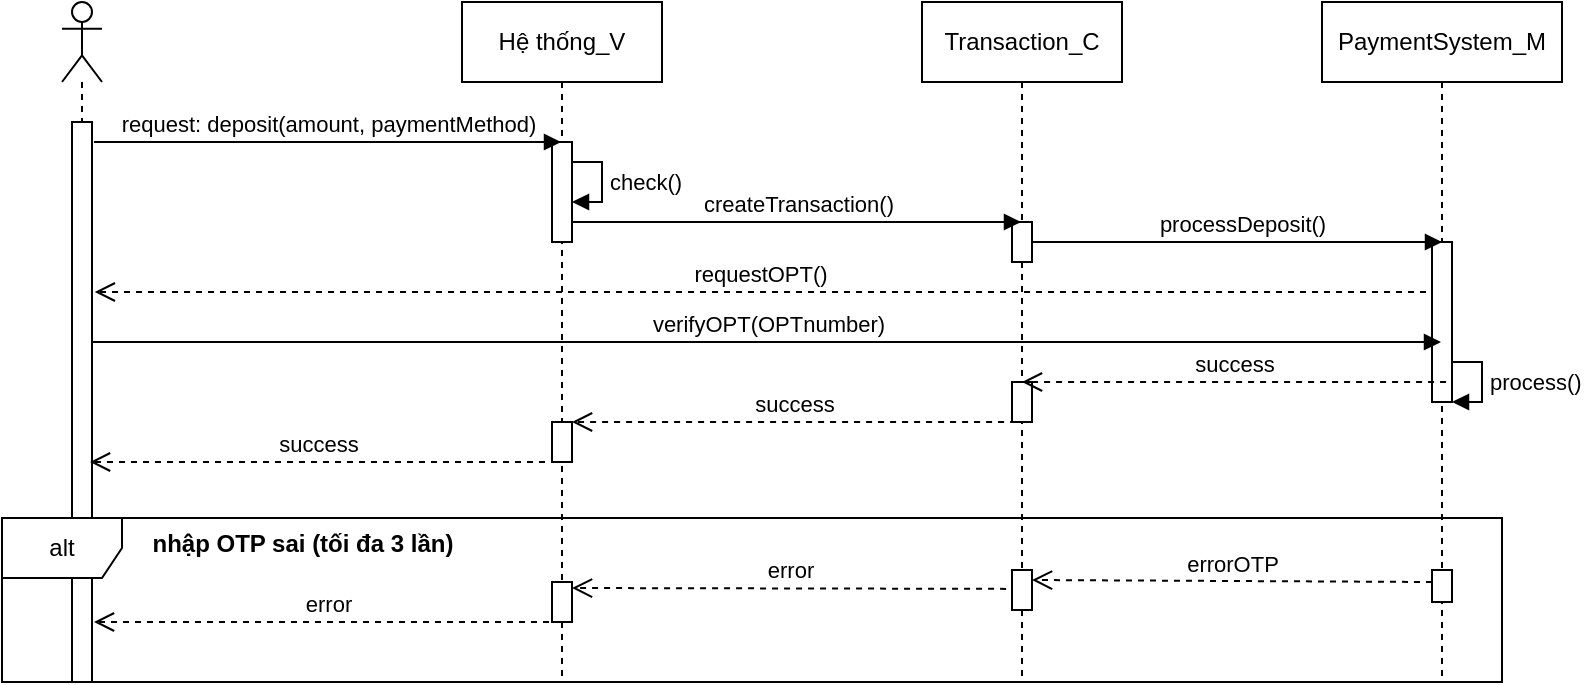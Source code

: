 <mxfile version="26.2.13" pages="2">
  <diagram name="nạp tiền" id="2YBvvXClWsGukQMizWep">
    <mxGraphModel dx="1336" dy="639" grid="1" gridSize="10" guides="1" tooltips="1" connect="1" arrows="1" fold="1" page="1" pageScale="1" pageWidth="850" pageHeight="1100" math="0" shadow="0">
      <root>
        <mxCell id="0" />
        <mxCell id="1" parent="0" />
        <mxCell id="vFDk0GC0d17mMyUoq0IO-3" value="Hệ thống_V" style="shape=umlLifeline;perimeter=lifelinePerimeter;whiteSpace=wrap;html=1;container=1;dropTarget=0;collapsible=0;recursiveResize=0;outlineConnect=0;portConstraint=eastwest;newEdgeStyle={&quot;curved&quot;:0,&quot;rounded&quot;:0};" parent="1" vertex="1">
          <mxGeometry x="290" y="80" width="100" height="340" as="geometry" />
        </mxCell>
        <mxCell id="vFDk0GC0d17mMyUoq0IO-10" value="" style="html=1;points=[[0,0,0,0,5],[0,1,0,0,-5],[1,0,0,0,5],[1,1,0,0,-5]];perimeter=orthogonalPerimeter;outlineConnect=0;targetShapes=umlLifeline;portConstraint=eastwest;newEdgeStyle={&quot;curved&quot;:0,&quot;rounded&quot;:0};" parent="vFDk0GC0d17mMyUoq0IO-3" vertex="1">
          <mxGeometry x="45" y="70" width="10" height="50" as="geometry" />
        </mxCell>
        <mxCell id="GY7iQceXOe3kTuHFjohI-14" value="" style="html=1;points=[[0,0,0,0,5],[0,1,0,0,-5],[1,0,0,0,5],[1,1,0,0,-5]];perimeter=orthogonalPerimeter;outlineConnect=0;targetShapes=umlLifeline;portConstraint=eastwest;newEdgeStyle={&quot;curved&quot;:0,&quot;rounded&quot;:0};" vertex="1" parent="vFDk0GC0d17mMyUoq0IO-3">
          <mxGeometry x="45" y="210" width="10" height="20" as="geometry" />
        </mxCell>
        <mxCell id="vFDk0GC0d17mMyUoq0IO-4" value="Transaction_C" style="shape=umlLifeline;perimeter=lifelinePerimeter;whiteSpace=wrap;html=1;container=1;dropTarget=0;collapsible=0;recursiveResize=0;outlineConnect=0;portConstraint=eastwest;newEdgeStyle={&quot;curved&quot;:0,&quot;rounded&quot;:0};" parent="1" vertex="1">
          <mxGeometry x="520" y="80" width="100" height="340" as="geometry" />
        </mxCell>
        <mxCell id="GY7iQceXOe3kTuHFjohI-6" value="" style="html=1;points=[[0,0,0,0,5],[0,1,0,0,-5],[1,0,0,0,5],[1,1,0,0,-5]];perimeter=orthogonalPerimeter;outlineConnect=0;targetShapes=umlLifeline;portConstraint=eastwest;newEdgeStyle={&quot;curved&quot;:0,&quot;rounded&quot;:0};" vertex="1" parent="vFDk0GC0d17mMyUoq0IO-4">
          <mxGeometry x="45" y="110" width="10" height="20" as="geometry" />
        </mxCell>
        <mxCell id="GY7iQceXOe3kTuHFjohI-13" value="" style="html=1;points=[[0,0,0,0,5],[0,1,0,0,-5],[1,0,0,0,5],[1,1,0,0,-5]];perimeter=orthogonalPerimeter;outlineConnect=0;targetShapes=umlLifeline;portConstraint=eastwest;newEdgeStyle={&quot;curved&quot;:0,&quot;rounded&quot;:0};" vertex="1" parent="vFDk0GC0d17mMyUoq0IO-4">
          <mxGeometry x="45" y="190" width="10" height="20" as="geometry" />
        </mxCell>
        <mxCell id="vFDk0GC0d17mMyUoq0IO-5" value="PaymentSystem_M" style="shape=umlLifeline;perimeter=lifelinePerimeter;whiteSpace=wrap;html=1;container=1;dropTarget=0;collapsible=0;recursiveResize=0;outlineConnect=0;portConstraint=eastwest;newEdgeStyle={&quot;curved&quot;:0,&quot;rounded&quot;:0};" parent="1" vertex="1">
          <mxGeometry x="720" y="80" width="120" height="340" as="geometry" />
        </mxCell>
        <mxCell id="GY7iQceXOe3kTuHFjohI-7" value="" style="html=1;points=[[0,0,0,0,5],[0,1,0,0,-5],[1,0,0,0,5],[1,1,0,0,-5]];perimeter=orthogonalPerimeter;outlineConnect=0;targetShapes=umlLifeline;portConstraint=eastwest;newEdgeStyle={&quot;curved&quot;:0,&quot;rounded&quot;:0};" vertex="1" parent="vFDk0GC0d17mMyUoq0IO-5">
          <mxGeometry x="55" y="120" width="10" height="80" as="geometry" />
        </mxCell>
        <mxCell id="vFDk0GC0d17mMyUoq0IO-6" value="" style="shape=umlLifeline;perimeter=lifelinePerimeter;whiteSpace=wrap;html=1;container=1;dropTarget=0;collapsible=0;recursiveResize=0;outlineConnect=0;portConstraint=eastwest;newEdgeStyle={&quot;curved&quot;:0,&quot;rounded&quot;:0};participant=umlActor;" parent="1" vertex="1">
          <mxGeometry x="90" y="80" width="20" height="340" as="geometry" />
        </mxCell>
        <mxCell id="vFDk0GC0d17mMyUoq0IO-9" value="" style="html=1;points=[[0,0,0,0,5],[0,1,0,0,-5],[1,0,0,0,5],[1,1,0,0,-5]];perimeter=orthogonalPerimeter;outlineConnect=0;targetShapes=umlLifeline;portConstraint=eastwest;newEdgeStyle={&quot;curved&quot;:0,&quot;rounded&quot;:0};" parent="vFDk0GC0d17mMyUoq0IO-6" vertex="1">
          <mxGeometry x="5" y="60" width="10" height="280" as="geometry" />
        </mxCell>
        <mxCell id="vFDk0GC0d17mMyUoq0IO-13" value="request: deposit(amount, paymentMethod)" style="html=1;verticalAlign=bottom;endArrow=block;curved=0;rounded=0;" parent="1" edge="1" target="vFDk0GC0d17mMyUoq0IO-3">
          <mxGeometry width="80" relative="1" as="geometry">
            <mxPoint x="106" y="150" as="sourcePoint" />
            <mxPoint x="323.5" y="150" as="targetPoint" />
          </mxGeometry>
        </mxCell>
        <mxCell id="vFDk0GC0d17mMyUoq0IO-14" value="success" style="html=1;verticalAlign=bottom;endArrow=open;dashed=1;endSize=8;curved=0;rounded=0;" parent="1" edge="1">
          <mxGeometry relative="1" as="geometry">
            <mxPoint x="331.5" y="310" as="sourcePoint" />
            <mxPoint x="104" y="310" as="targetPoint" />
          </mxGeometry>
        </mxCell>
        <mxCell id="vFDk0GC0d17mMyUoq0IO-17" value="verifyOPT(OPTnumber)" style="html=1;verticalAlign=bottom;endArrow=block;curved=0;rounded=0;" parent="1" edge="1" target="vFDk0GC0d17mMyUoq0IO-5">
          <mxGeometry width="80" relative="1" as="geometry">
            <mxPoint x="105" y="250" as="sourcePoint" />
            <mxPoint x="275" y="250" as="targetPoint" />
          </mxGeometry>
        </mxCell>
        <mxCell id="vFDk0GC0d17mMyUoq0IO-26" value="alt" style="shape=umlFrame;whiteSpace=wrap;html=1;pointerEvents=0;" parent="1" vertex="1">
          <mxGeometry x="60" y="338" width="750" height="82" as="geometry" />
        </mxCell>
        <mxCell id="vFDk0GC0d17mMyUoq0IO-34" value="errorOTP" style="html=1;verticalAlign=bottom;endArrow=open;dashed=1;endSize=8;curved=0;rounded=0;entryX=1;entryY=0;entryDx=0;entryDy=5;entryPerimeter=0;" parent="1" target="GY7iQceXOe3kTuHFjohI-16" edge="1">
          <mxGeometry relative="1" as="geometry">
            <mxPoint x="775" y="370" as="sourcePoint" />
            <mxPoint x="605" y="370.0" as="targetPoint" />
          </mxGeometry>
        </mxCell>
        <mxCell id="vFDk0GC0d17mMyUoq0IO-37" value="nhập OTP sai (tối đa 3 lần)" style="text;align=center;fontStyle=1;verticalAlign=middle;spacingLeft=3;spacingRight=3;strokeColor=none;rotatable=0;points=[[0,0.5],[1,0.5]];portConstraint=eastwest;html=1;" parent="1" vertex="1">
          <mxGeometry x="170" y="338" width="80" height="26" as="geometry" />
        </mxCell>
        <mxCell id="GY7iQceXOe3kTuHFjohI-1" value="processDeposit()" style="html=1;verticalAlign=bottom;endArrow=block;curved=0;rounded=0;" edge="1" parent="1">
          <mxGeometry x="0.024" width="80" relative="1" as="geometry">
            <mxPoint x="575" y="200" as="sourcePoint" />
            <mxPoint x="780" y="200" as="targetPoint" />
            <mxPoint as="offset" />
          </mxGeometry>
        </mxCell>
        <mxCell id="GY7iQceXOe3kTuHFjohI-4" value="process()" style="html=1;align=left;spacingLeft=2;endArrow=block;rounded=0;edgeStyle=orthogonalEdgeStyle;curved=0;rounded=0;" edge="1" parent="1">
          <mxGeometry relative="1" as="geometry">
            <mxPoint x="785" y="260" as="sourcePoint" />
            <Array as="points">
              <mxPoint x="800" y="260" />
              <mxPoint x="800" y="280" />
              <mxPoint x="785" y="280" />
            </Array>
            <mxPoint x="785" y="280" as="targetPoint" />
          </mxGeometry>
        </mxCell>
        <mxCell id="GY7iQceXOe3kTuHFjohI-5" value="createTransaction()" style="html=1;verticalAlign=bottom;endArrow=block;curved=0;rounded=0;exitX=0.994;exitY=0.715;exitDx=0;exitDy=0;exitPerimeter=0;" edge="1" parent="1" target="vFDk0GC0d17mMyUoq0IO-4">
          <mxGeometry width="80" relative="1" as="geometry">
            <mxPoint x="345.0" y="190" as="sourcePoint" />
            <mxPoint x="515.06" y="190" as="targetPoint" />
          </mxGeometry>
        </mxCell>
        <mxCell id="GY7iQceXOe3kTuHFjohI-8" value="check()" style="html=1;align=left;spacingLeft=2;endArrow=block;rounded=0;edgeStyle=orthogonalEdgeStyle;curved=0;rounded=0;" edge="1" parent="1">
          <mxGeometry relative="1" as="geometry">
            <mxPoint x="345" y="160" as="sourcePoint" />
            <Array as="points">
              <mxPoint x="360" y="160" />
              <mxPoint x="360" y="180" />
              <mxPoint x="345" y="180" />
            </Array>
            <mxPoint x="345" y="180" as="targetPoint" />
          </mxGeometry>
        </mxCell>
        <mxCell id="GY7iQceXOe3kTuHFjohI-10" value="requestOPT()" style="html=1;verticalAlign=bottom;endArrow=open;dashed=1;endSize=8;curved=0;rounded=0;" edge="1" parent="1">
          <mxGeometry relative="1" as="geometry">
            <mxPoint x="772" y="225" as="sourcePoint" />
            <mxPoint x="106.389" y="225" as="targetPoint" />
          </mxGeometry>
        </mxCell>
        <mxCell id="GY7iQceXOe3kTuHFjohI-11" value="success" style="html=1;verticalAlign=bottom;endArrow=open;dashed=1;endSize=8;curved=0;rounded=0;" edge="1" parent="1">
          <mxGeometry relative="1" as="geometry">
            <mxPoint x="567.04" y="290" as="sourcePoint" />
            <mxPoint x="344.999" y="290" as="targetPoint" />
          </mxGeometry>
        </mxCell>
        <mxCell id="GY7iQceXOe3kTuHFjohI-12" value="success" style="html=1;verticalAlign=bottom;endArrow=open;dashed=1;endSize=8;curved=0;rounded=0;" edge="1" parent="1" target="vFDk0GC0d17mMyUoq0IO-4">
          <mxGeometry relative="1" as="geometry">
            <mxPoint x="782.04" y="270" as="sourcePoint" />
            <mxPoint x="580" y="270" as="targetPoint" />
          </mxGeometry>
        </mxCell>
        <mxCell id="GY7iQceXOe3kTuHFjohI-15" value="" style="html=1;points=[[0,0,0,0,5],[0,1,0,0,-5],[1,0,0,0,5],[1,1,0,0,-5]];perimeter=orthogonalPerimeter;outlineConnect=0;targetShapes=umlLifeline;portConstraint=eastwest;newEdgeStyle={&quot;curved&quot;:0,&quot;rounded&quot;:0};" vertex="1" parent="1">
          <mxGeometry x="775" y="364" width="10" height="16" as="geometry" />
        </mxCell>
        <mxCell id="GY7iQceXOe3kTuHFjohI-16" value="" style="html=1;points=[[0,0,0,0,5],[0,1,0,0,-5],[1,0,0,0,5],[1,1,0,0,-5]];perimeter=orthogonalPerimeter;outlineConnect=0;targetShapes=umlLifeline;portConstraint=eastwest;newEdgeStyle={&quot;curved&quot;:0,&quot;rounded&quot;:0};" vertex="1" parent="1">
          <mxGeometry x="565" y="364" width="10" height="20" as="geometry" />
        </mxCell>
        <mxCell id="GY7iQceXOe3kTuHFjohI-17" value="" style="html=1;points=[[0,0,0,0,5],[0,1,0,0,-5],[1,0,0,0,5],[1,1,0,0,-5]];perimeter=orthogonalPerimeter;outlineConnect=0;targetShapes=umlLifeline;portConstraint=eastwest;newEdgeStyle={&quot;curved&quot;:0,&quot;rounded&quot;:0};" vertex="1" parent="1">
          <mxGeometry x="335" y="370" width="10" height="20" as="geometry" />
        </mxCell>
        <mxCell id="GY7iQceXOe3kTuHFjohI-18" value="error" style="html=1;verticalAlign=bottom;endArrow=open;dashed=1;endSize=8;curved=0;rounded=0;" edge="1" parent="1">
          <mxGeometry relative="1" as="geometry">
            <mxPoint x="562.04" y="373.44" as="sourcePoint" />
            <mxPoint x="345" y="373" as="targetPoint" />
          </mxGeometry>
        </mxCell>
        <mxCell id="GY7iQceXOe3kTuHFjohI-19" value="error" style="html=1;verticalAlign=bottom;endArrow=open;dashed=1;endSize=8;curved=0;rounded=0;" edge="1" parent="1" source="vFDk0GC0d17mMyUoq0IO-3">
          <mxGeometry relative="1" as="geometry">
            <mxPoint x="319.75" y="390" as="sourcePoint" />
            <mxPoint x="106" y="390" as="targetPoint" />
          </mxGeometry>
        </mxCell>
      </root>
    </mxGraphModel>
  </diagram>
  <diagram id="HiHAszpPCOSxU3o_SXAR" name="Page-2">
    <mxGraphModel grid="1" page="1" gridSize="10" guides="1" tooltips="1" connect="1" arrows="1" fold="1" pageScale="1" pageWidth="827" pageHeight="1169" math="0" shadow="0">
      <root>
        <mxCell id="0" />
        <mxCell id="1" parent="0" />
      </root>
    </mxGraphModel>
  </diagram>
</mxfile>
